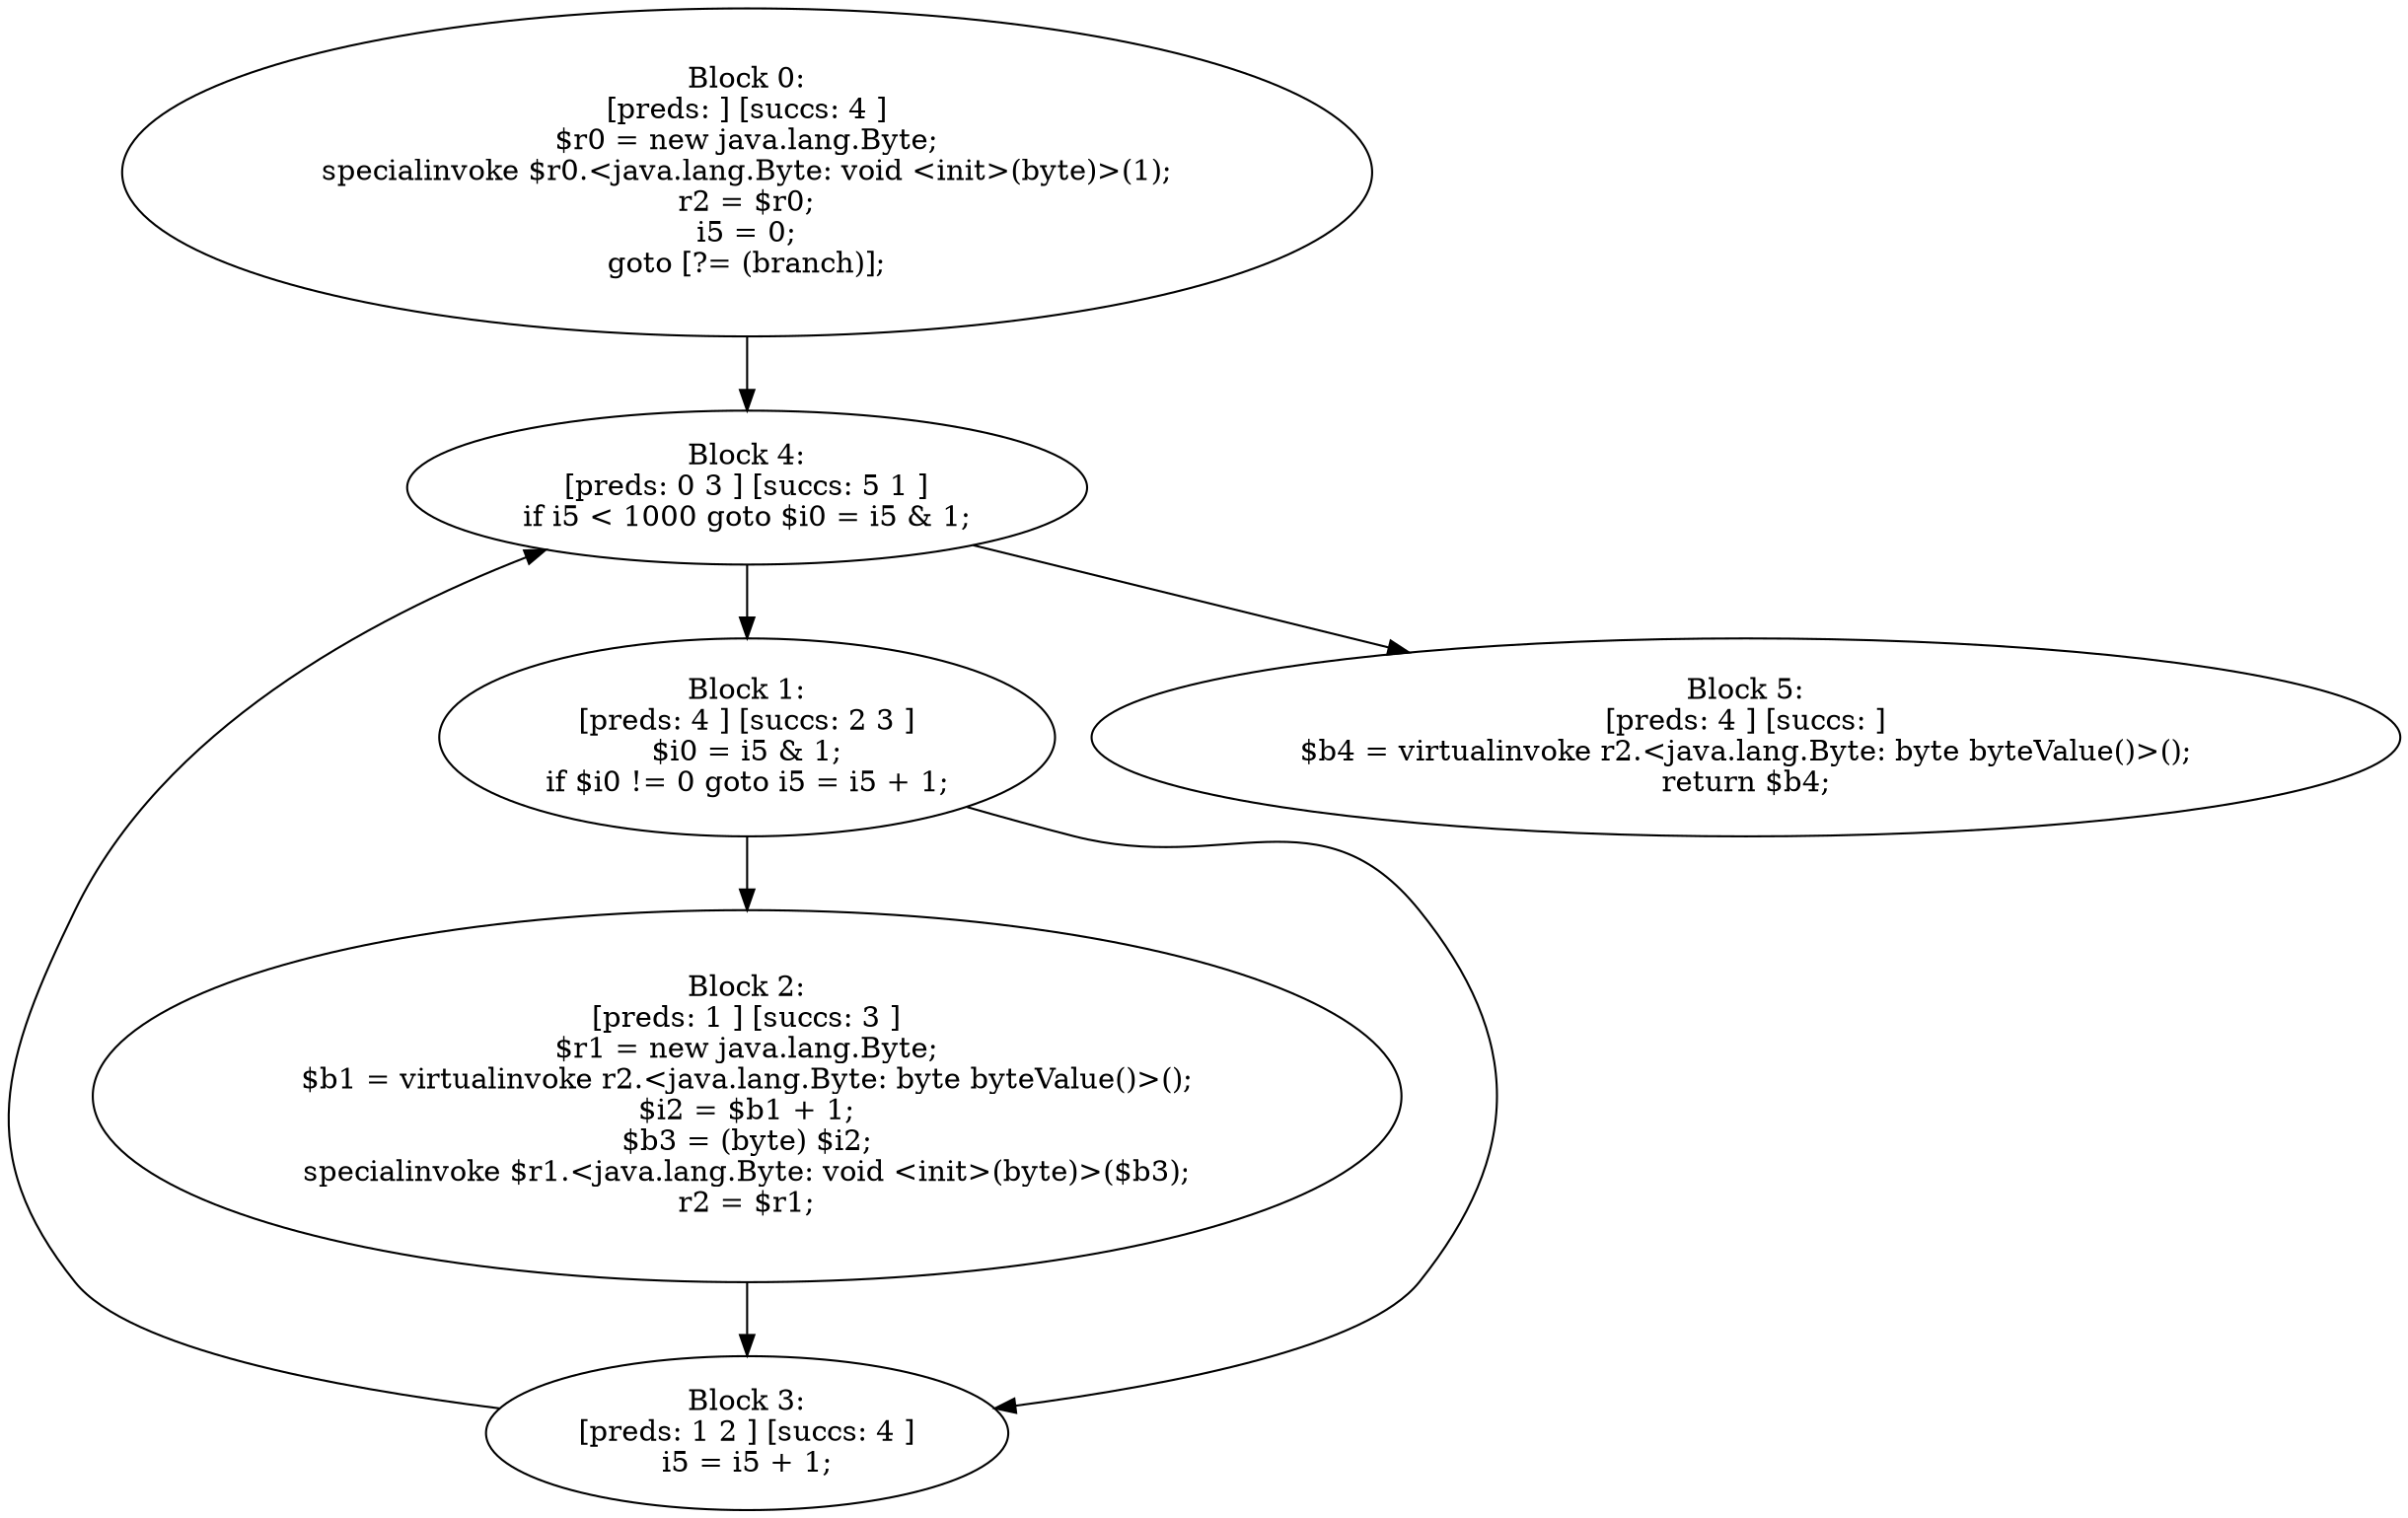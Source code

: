 digraph "unitGraph" {
    "Block 0:
[preds: ] [succs: 4 ]
$r0 = new java.lang.Byte;
specialinvoke $r0.<java.lang.Byte: void <init>(byte)>(1);
r2 = $r0;
i5 = 0;
goto [?= (branch)];
"
    "Block 1:
[preds: 4 ] [succs: 2 3 ]
$i0 = i5 & 1;
if $i0 != 0 goto i5 = i5 + 1;
"
    "Block 2:
[preds: 1 ] [succs: 3 ]
$r1 = new java.lang.Byte;
$b1 = virtualinvoke r2.<java.lang.Byte: byte byteValue()>();
$i2 = $b1 + 1;
$b3 = (byte) $i2;
specialinvoke $r1.<java.lang.Byte: void <init>(byte)>($b3);
r2 = $r1;
"
    "Block 3:
[preds: 1 2 ] [succs: 4 ]
i5 = i5 + 1;
"
    "Block 4:
[preds: 0 3 ] [succs: 5 1 ]
if i5 < 1000 goto $i0 = i5 & 1;
"
    "Block 5:
[preds: 4 ] [succs: ]
$b4 = virtualinvoke r2.<java.lang.Byte: byte byteValue()>();
return $b4;
"
    "Block 0:
[preds: ] [succs: 4 ]
$r0 = new java.lang.Byte;
specialinvoke $r0.<java.lang.Byte: void <init>(byte)>(1);
r2 = $r0;
i5 = 0;
goto [?= (branch)];
"->"Block 4:
[preds: 0 3 ] [succs: 5 1 ]
if i5 < 1000 goto $i0 = i5 & 1;
";
    "Block 1:
[preds: 4 ] [succs: 2 3 ]
$i0 = i5 & 1;
if $i0 != 0 goto i5 = i5 + 1;
"->"Block 2:
[preds: 1 ] [succs: 3 ]
$r1 = new java.lang.Byte;
$b1 = virtualinvoke r2.<java.lang.Byte: byte byteValue()>();
$i2 = $b1 + 1;
$b3 = (byte) $i2;
specialinvoke $r1.<java.lang.Byte: void <init>(byte)>($b3);
r2 = $r1;
";
    "Block 1:
[preds: 4 ] [succs: 2 3 ]
$i0 = i5 & 1;
if $i0 != 0 goto i5 = i5 + 1;
"->"Block 3:
[preds: 1 2 ] [succs: 4 ]
i5 = i5 + 1;
";
    "Block 2:
[preds: 1 ] [succs: 3 ]
$r1 = new java.lang.Byte;
$b1 = virtualinvoke r2.<java.lang.Byte: byte byteValue()>();
$i2 = $b1 + 1;
$b3 = (byte) $i2;
specialinvoke $r1.<java.lang.Byte: void <init>(byte)>($b3);
r2 = $r1;
"->"Block 3:
[preds: 1 2 ] [succs: 4 ]
i5 = i5 + 1;
";
    "Block 3:
[preds: 1 2 ] [succs: 4 ]
i5 = i5 + 1;
"->"Block 4:
[preds: 0 3 ] [succs: 5 1 ]
if i5 < 1000 goto $i0 = i5 & 1;
";
    "Block 4:
[preds: 0 3 ] [succs: 5 1 ]
if i5 < 1000 goto $i0 = i5 & 1;
"->"Block 5:
[preds: 4 ] [succs: ]
$b4 = virtualinvoke r2.<java.lang.Byte: byte byteValue()>();
return $b4;
";
    "Block 4:
[preds: 0 3 ] [succs: 5 1 ]
if i5 < 1000 goto $i0 = i5 & 1;
"->"Block 1:
[preds: 4 ] [succs: 2 3 ]
$i0 = i5 & 1;
if $i0 != 0 goto i5 = i5 + 1;
";
}
